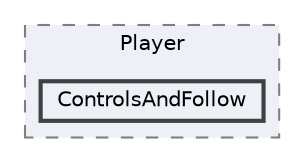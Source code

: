 digraph "Assets/Scripts/Player/ControlsAndFollow"
{
 // LATEX_PDF_SIZE
  bgcolor="transparent";
  edge [fontname=Helvetica,fontsize=10,labelfontname=Helvetica,labelfontsize=10];
  node [fontname=Helvetica,fontsize=10,shape=box,height=0.2,width=0.4];
  compound=true
  subgraph clusterdir_c7fafc839a0585736011c21bdabf2a37 {
    graph [ bgcolor="#edf0f7", pencolor="grey50", label="Player", fontname=Helvetica,fontsize=10 style="filled,dashed", URL="dir_c7fafc839a0585736011c21bdabf2a37.html",tooltip=""]
  dir_11e0f242dbce4ca9a4d0c90f9945c4c1 [label="ControlsAndFollow", fillcolor="#edf0f7", color="grey25", style="filled,bold", URL="dir_11e0f242dbce4ca9a4d0c90f9945c4c1.html",tooltip=""];
  }
}
